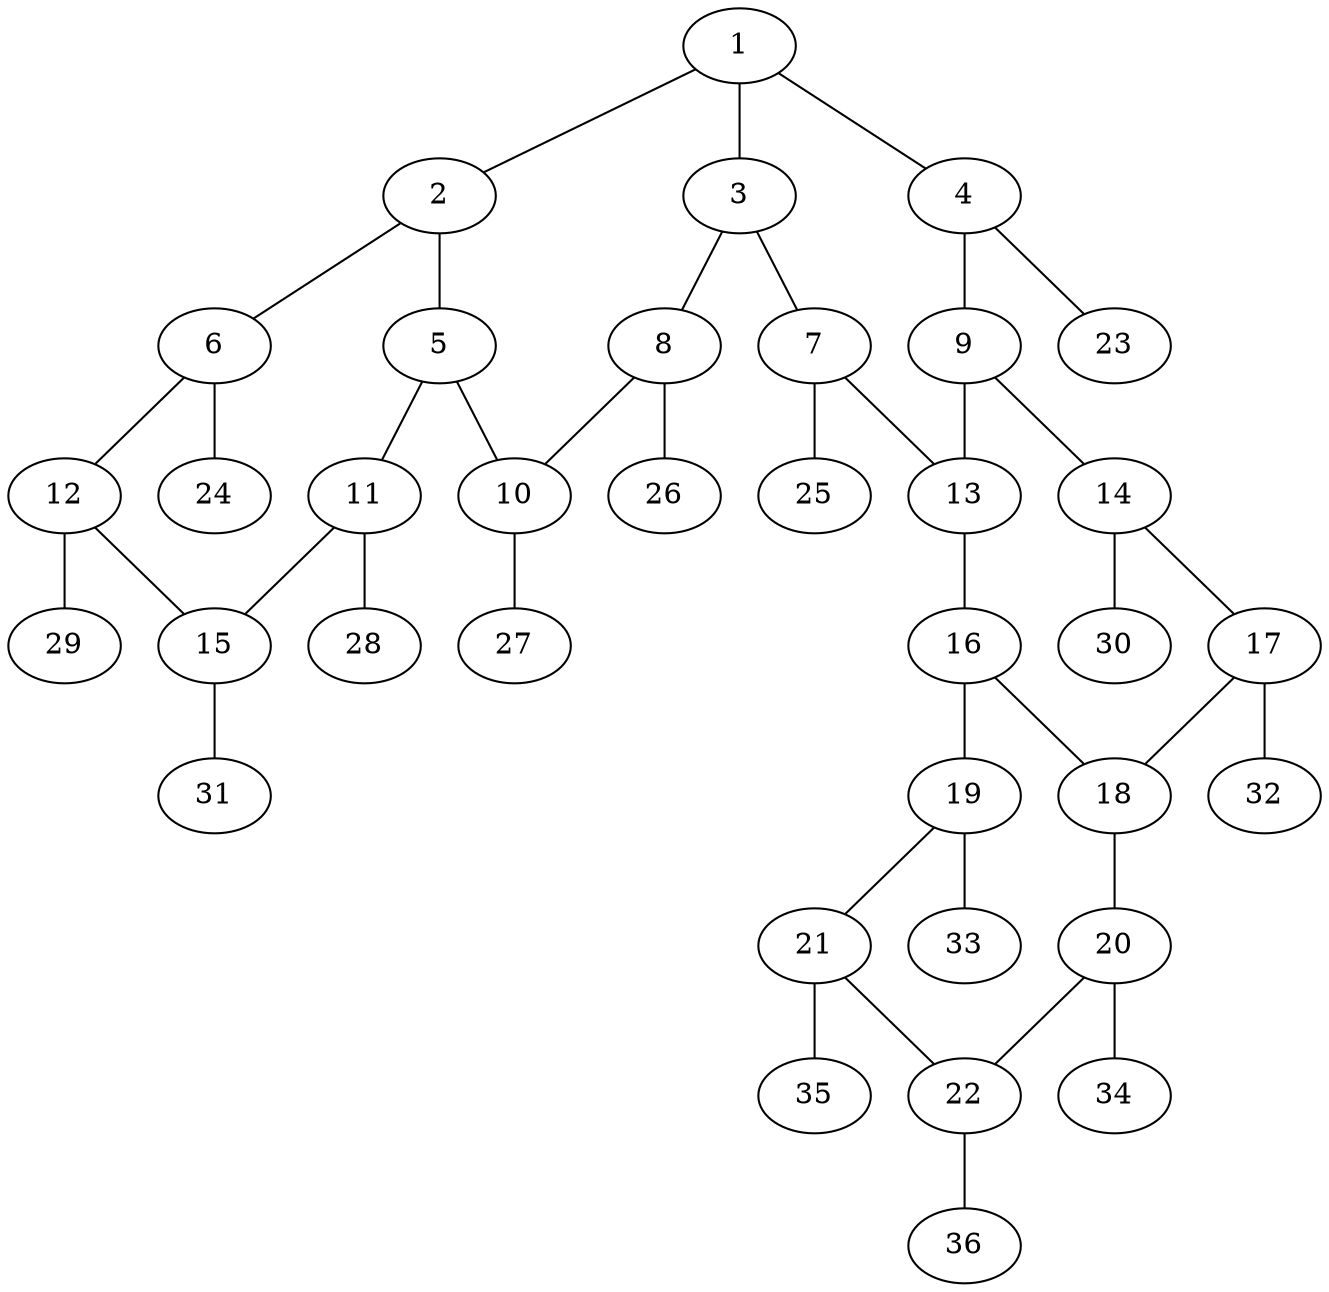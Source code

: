 graph molecule_656 {
	1	 [chem=C];
	2	 [chem=C];
	1 -- 2	 [valence=2];
	3	 [chem=C];
	1 -- 3	 [valence=1];
	4	 [chem=C];
	1 -- 4	 [valence=1];
	5	 [chem=C];
	2 -- 5	 [valence=1];
	6	 [chem=C];
	2 -- 6	 [valence=1];
	7	 [chem=C];
	3 -- 7	 [valence=1];
	8	 [chem=C];
	3 -- 8	 [valence=2];
	9	 [chem=C];
	4 -- 9	 [valence=2];
	23	 [chem=H];
	4 -- 23	 [valence=1];
	10	 [chem=C];
	5 -- 10	 [valence=2];
	11	 [chem=C];
	5 -- 11	 [valence=1];
	12	 [chem=C];
	6 -- 12	 [valence=2];
	24	 [chem=H];
	6 -- 24	 [valence=1];
	13	 [chem=C];
	7 -- 13	 [valence=2];
	25	 [chem=H];
	7 -- 25	 [valence=1];
	8 -- 10	 [valence=1];
	26	 [chem=H];
	8 -- 26	 [valence=1];
	9 -- 13	 [valence=1];
	14	 [chem=C];
	9 -- 14	 [valence=1];
	27	 [chem=H];
	10 -- 27	 [valence=1];
	15	 [chem=C];
	11 -- 15	 [valence=2];
	28	 [chem=H];
	11 -- 28	 [valence=1];
	12 -- 15	 [valence=1];
	29	 [chem=H];
	12 -- 29	 [valence=1];
	16	 [chem=C];
	13 -- 16	 [valence=1];
	17	 [chem=C];
	14 -- 17	 [valence=2];
	30	 [chem=H];
	14 -- 30	 [valence=1];
	31	 [chem=H];
	15 -- 31	 [valence=1];
	18	 [chem=C];
	16 -- 18	 [valence=1];
	19	 [chem=C];
	16 -- 19	 [valence=2];
	17 -- 18	 [valence=1];
	32	 [chem=H];
	17 -- 32	 [valence=1];
	20	 [chem=C];
	18 -- 20	 [valence=2];
	21	 [chem=C];
	19 -- 21	 [valence=1];
	33	 [chem=H];
	19 -- 33	 [valence=1];
	22	 [chem=C];
	20 -- 22	 [valence=1];
	34	 [chem=H];
	20 -- 34	 [valence=1];
	21 -- 22	 [valence=2];
	35	 [chem=H];
	21 -- 35	 [valence=1];
	36	 [chem=H];
	22 -- 36	 [valence=1];
}
